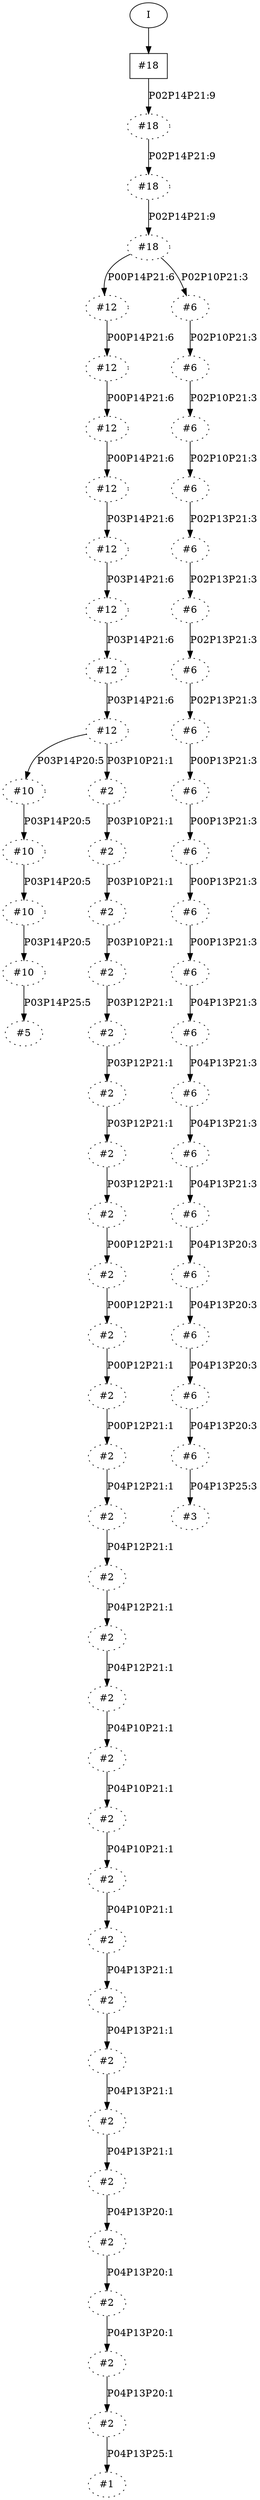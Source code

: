 // produced with flexfringe from git commitd1cf04ada0831d0605a3651971ef9a02091d8823
// dfasat/flexfringe -h=kldistance -d=kl_data -n=1 -x=0 -w=0 -a=0 -b=1 -f=1 -I=0 -t=1 -l=0 -q=0 -y=0 -p=5 --output-dir=experiments/manipulator/flexfringe_data/dfa /home/peter/wombatsPanda/FlexfringeInvestigations/experiments/manipulator/flexfringe_data/manipulator_train 
digraph DFA {
	0 [label="root" shape=box];
		I -> 0;
	0 [ label="#18"  ];
		0 -> 1 [label="P02P14P21:9"  ];
	1 [ label="#18"  style=dotted ];
		1 -> 2 [label="P02P14P21:9"  ];
	2 [ label="#18"  style=dotted ];
		2 -> 3 [label="P02P14P21:9"  ];
	3 [ label="#18"  style=dotted ];
		3 -> 4 [label="P00P14P21:6"  ];
		3 -> 17 [label="P02P10P21:3"  ];
	4 [ label="#12"  style=dotted ];
		4 -> 5 [label="P00P14P21:6"  ];
	5 [ label="#12"  style=dotted ];
		5 -> 6 [label="P00P14P21:6"  ];
	6 [ label="#12"  style=dotted ];
		6 -> 7 [label="P00P14P21:6"  ];
	7 [ label="#12"  style=dotted ];
		7 -> 8 [label="P03P14P21:6"  ];
	8 [ label="#12"  style=dotted ];
		8 -> 9 [label="P03P14P21:6"  ];
	9 [ label="#12"  style=dotted ];
		9 -> 10 [label="P03P14P21:6"  ];
	10 [ label="#12"  style=dotted ];
		10 -> 11 [label="P03P14P21:6"  ];
	11 [ label="#12"  style=dotted ];
		11 -> 12 [label="P03P14P20:5"  ];
		11 -> 38 [label="P03P10P21:1"  ];
	12 [ label="#10"  style=dotted ];
		12 -> 13 [label="P03P14P20:5"  ];
	13 [ label="#10"  style=dotted ];
		13 -> 14 [label="P03P14P20:5"  ];
	14 [ label="#10"  style=dotted ];
		14 -> 15 [label="P03P14P20:5"  ];
	15 [ label="#10"  style=dotted ];
		15 -> 16 [label="P03P14P25:5"  ];
	16 [ label="#5"  style=dotted ];
	38 [ label="#2"  style=dotted ];
		38 -> 39 [label="P03P10P21:1"  ];
	39 [ label="#2"  style=dotted ];
		39 -> 40 [label="P03P10P21:1"  ];
	40 [ label="#2"  style=dotted ];
		40 -> 41 [label="P03P10P21:1"  ];
	41 [ label="#2"  style=dotted ];
		41 -> 42 [label="P03P12P21:1"  ];
	42 [ label="#2"  style=dotted ];
		42 -> 43 [label="P03P12P21:1"  ];
	43 [ label="#2"  style=dotted ];
		43 -> 44 [label="P03P12P21:1"  ];
	44 [ label="#2"  style=dotted ];
		44 -> 45 [label="P03P12P21:1"  ];
	45 [ label="#2"  style=dotted ];
		45 -> 46 [label="P00P12P21:1"  ];
	46 [ label="#2"  style=dotted ];
		46 -> 47 [label="P00P12P21:1"  ];
	47 [ label="#2"  style=dotted ];
		47 -> 48 [label="P00P12P21:1"  ];
	48 [ label="#2"  style=dotted ];
		48 -> 49 [label="P00P12P21:1"  ];
	49 [ label="#2"  style=dotted ];
		49 -> 50 [label="P04P12P21:1"  ];
	50 [ label="#2"  style=dotted ];
		50 -> 51 [label="P04P12P21:1"  ];
	51 [ label="#2"  style=dotted ];
		51 -> 52 [label="P04P12P21:1"  ];
	52 [ label="#2"  style=dotted ];
		52 -> 53 [label="P04P12P21:1"  ];
	53 [ label="#2"  style=dotted ];
		53 -> 54 [label="P04P10P21:1"  ];
	54 [ label="#2"  style=dotted ];
		54 -> 55 [label="P04P10P21:1"  ];
	55 [ label="#2"  style=dotted ];
		55 -> 56 [label="P04P10P21:1"  ];
	56 [ label="#2"  style=dotted ];
		56 -> 57 [label="P04P10P21:1"  ];
	57 [ label="#2"  style=dotted ];
		57 -> 58 [label="P04P13P21:1"  ];
	58 [ label="#2"  style=dotted ];
		58 -> 59 [label="P04P13P21:1"  ];
	59 [ label="#2"  style=dotted ];
		59 -> 60 [label="P04P13P21:1"  ];
	60 [ label="#2"  style=dotted ];
		60 -> 61 [label="P04P13P21:1"  ];
	61 [ label="#2"  style=dotted ];
		61 -> 62 [label="P04P13P20:1"  ];
	62 [ label="#2"  style=dotted ];
		62 -> 63 [label="P04P13P20:1"  ];
	63 [ label="#2"  style=dotted ];
		63 -> 64 [label="P04P13P20:1"  ];
	64 [ label="#2"  style=dotted ];
		64 -> 65 [label="P04P13P20:1"  ];
	65 [ label="#2"  style=dotted ];
		65 -> 66 [label="P04P13P25:1"  ];
	66 [ label="#1"  style=dotted ];
	17 [ label="#6"  style=dotted ];
		17 -> 18 [label="P02P10P21:3"  ];
	18 [ label="#6"  style=dotted ];
		18 -> 19 [label="P02P10P21:3"  ];
	19 [ label="#6"  style=dotted ];
		19 -> 20 [label="P02P10P21:3"  ];
	20 [ label="#6"  style=dotted ];
		20 -> 21 [label="P02P13P21:3"  ];
	21 [ label="#6"  style=dotted ];
		21 -> 22 [label="P02P13P21:3"  ];
	22 [ label="#6"  style=dotted ];
		22 -> 23 [label="P02P13P21:3"  ];
	23 [ label="#6"  style=dotted ];
		23 -> 24 [label="P02P13P21:3"  ];
	24 [ label="#6"  style=dotted ];
		24 -> 25 [label="P00P13P21:3"  ];
	25 [ label="#6"  style=dotted ];
		25 -> 26 [label="P00P13P21:3"  ];
	26 [ label="#6"  style=dotted ];
		26 -> 27 [label="P00P13P21:3"  ];
	27 [ label="#6"  style=dotted ];
		27 -> 28 [label="P00P13P21:3"  ];
	28 [ label="#6"  style=dotted ];
		28 -> 29 [label="P04P13P21:3"  ];
	29 [ label="#6"  style=dotted ];
		29 -> 30 [label="P04P13P21:3"  ];
	30 [ label="#6"  style=dotted ];
		30 -> 31 [label="P04P13P21:3"  ];
	31 [ label="#6"  style=dotted ];
		31 -> 32 [label="P04P13P21:3"  ];
	32 [ label="#6"  style=dotted ];
		32 -> 33 [label="P04P13P20:3"  ];
	33 [ label="#6"  style=dotted ];
		33 -> 34 [label="P04P13P20:3"  ];
	34 [ label="#6"  style=dotted ];
		34 -> 35 [label="P04P13P20:3"  ];
	35 [ label="#6"  style=dotted ];
		35 -> 36 [label="P04P13P20:3"  ];
	36 [ label="#6"  style=dotted ];
		36 -> 37 [label="P04P13P25:3"  ];
	37 [ label="#3"  style=dotted ];
}
